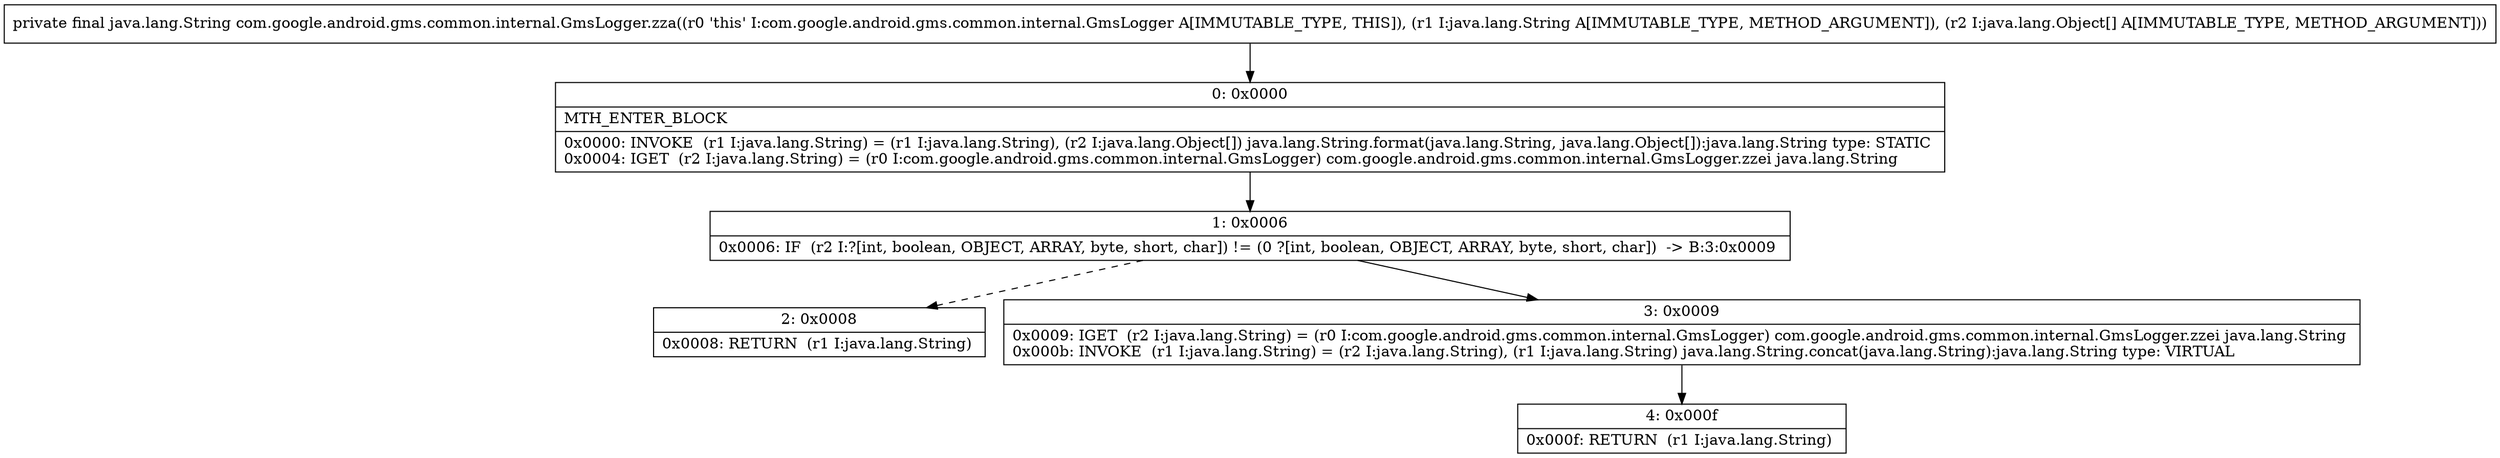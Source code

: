 digraph "CFG forcom.google.android.gms.common.internal.GmsLogger.zza(Ljava\/lang\/String;[Ljava\/lang\/Object;)Ljava\/lang\/String;" {
Node_0 [shape=record,label="{0\:\ 0x0000|MTH_ENTER_BLOCK\l|0x0000: INVOKE  (r1 I:java.lang.String) = (r1 I:java.lang.String), (r2 I:java.lang.Object[]) java.lang.String.format(java.lang.String, java.lang.Object[]):java.lang.String type: STATIC \l0x0004: IGET  (r2 I:java.lang.String) = (r0 I:com.google.android.gms.common.internal.GmsLogger) com.google.android.gms.common.internal.GmsLogger.zzei java.lang.String \l}"];
Node_1 [shape=record,label="{1\:\ 0x0006|0x0006: IF  (r2 I:?[int, boolean, OBJECT, ARRAY, byte, short, char]) != (0 ?[int, boolean, OBJECT, ARRAY, byte, short, char])  \-\> B:3:0x0009 \l}"];
Node_2 [shape=record,label="{2\:\ 0x0008|0x0008: RETURN  (r1 I:java.lang.String) \l}"];
Node_3 [shape=record,label="{3\:\ 0x0009|0x0009: IGET  (r2 I:java.lang.String) = (r0 I:com.google.android.gms.common.internal.GmsLogger) com.google.android.gms.common.internal.GmsLogger.zzei java.lang.String \l0x000b: INVOKE  (r1 I:java.lang.String) = (r2 I:java.lang.String), (r1 I:java.lang.String) java.lang.String.concat(java.lang.String):java.lang.String type: VIRTUAL \l}"];
Node_4 [shape=record,label="{4\:\ 0x000f|0x000f: RETURN  (r1 I:java.lang.String) \l}"];
MethodNode[shape=record,label="{private final java.lang.String com.google.android.gms.common.internal.GmsLogger.zza((r0 'this' I:com.google.android.gms.common.internal.GmsLogger A[IMMUTABLE_TYPE, THIS]), (r1 I:java.lang.String A[IMMUTABLE_TYPE, METHOD_ARGUMENT]), (r2 I:java.lang.Object[] A[IMMUTABLE_TYPE, METHOD_ARGUMENT])) }"];
MethodNode -> Node_0;
Node_0 -> Node_1;
Node_1 -> Node_2[style=dashed];
Node_1 -> Node_3;
Node_3 -> Node_4;
}

